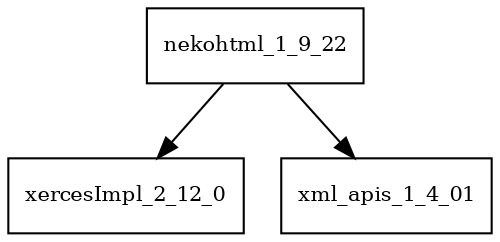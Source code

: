 digraph nekohtml_1_9_22_dependencies {
  node [shape = box, fontsize=10.0];
  nekohtml_1_9_22 -> xercesImpl_2_12_0;
  nekohtml_1_9_22 -> xml_apis_1_4_01;
}
